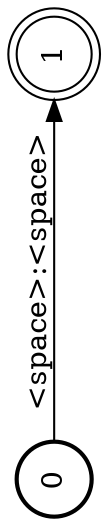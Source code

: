 digraph FST {
rankdir = LR;
size = "8.5,11";
label = "";
center = 1;
orientation = Landscape;
ranksep = "0.4";
nodesep = "0.25";
0 [label = "0", shape = circle, style = bold, fontsize = 14]
	0 -> 1 [label = "<space>:<space>", fontsize = 14];
1 [label = "1", shape = doublecircle, style = solid, fontsize = 14]
}
